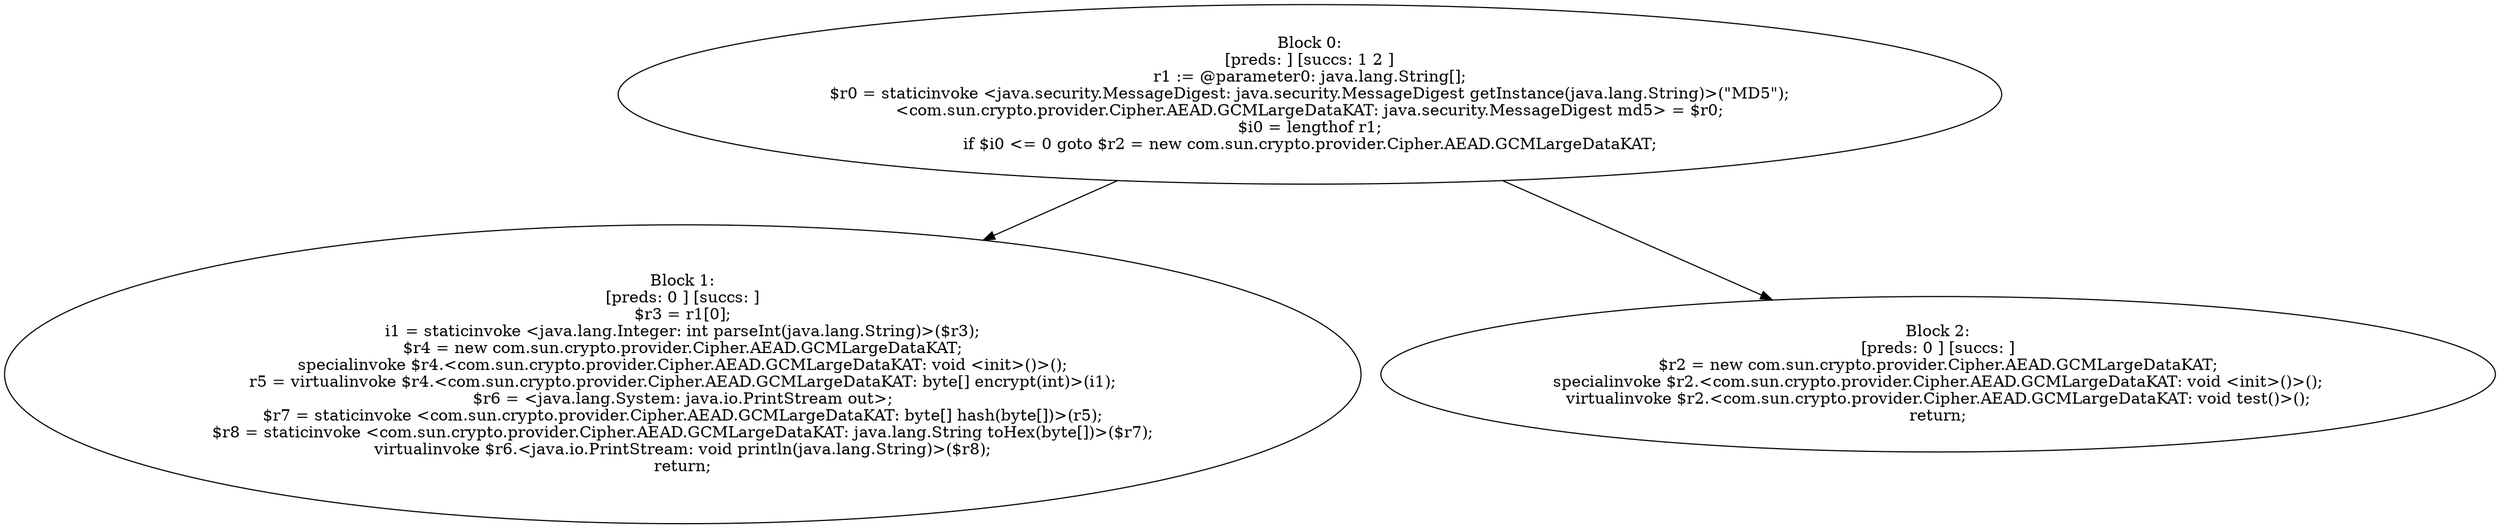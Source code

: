 digraph "unitGraph" {
    "Block 0:
[preds: ] [succs: 1 2 ]
r1 := @parameter0: java.lang.String[];
$r0 = staticinvoke <java.security.MessageDigest: java.security.MessageDigest getInstance(java.lang.String)>(\"MD5\");
<com.sun.crypto.provider.Cipher.AEAD.GCMLargeDataKAT: java.security.MessageDigest md5> = $r0;
$i0 = lengthof r1;
if $i0 <= 0 goto $r2 = new com.sun.crypto.provider.Cipher.AEAD.GCMLargeDataKAT;
"
    "Block 1:
[preds: 0 ] [succs: ]
$r3 = r1[0];
i1 = staticinvoke <java.lang.Integer: int parseInt(java.lang.String)>($r3);
$r4 = new com.sun.crypto.provider.Cipher.AEAD.GCMLargeDataKAT;
specialinvoke $r4.<com.sun.crypto.provider.Cipher.AEAD.GCMLargeDataKAT: void <init>()>();
r5 = virtualinvoke $r4.<com.sun.crypto.provider.Cipher.AEAD.GCMLargeDataKAT: byte[] encrypt(int)>(i1);
$r6 = <java.lang.System: java.io.PrintStream out>;
$r7 = staticinvoke <com.sun.crypto.provider.Cipher.AEAD.GCMLargeDataKAT: byte[] hash(byte[])>(r5);
$r8 = staticinvoke <com.sun.crypto.provider.Cipher.AEAD.GCMLargeDataKAT: java.lang.String toHex(byte[])>($r7);
virtualinvoke $r6.<java.io.PrintStream: void println(java.lang.String)>($r8);
return;
"
    "Block 2:
[preds: 0 ] [succs: ]
$r2 = new com.sun.crypto.provider.Cipher.AEAD.GCMLargeDataKAT;
specialinvoke $r2.<com.sun.crypto.provider.Cipher.AEAD.GCMLargeDataKAT: void <init>()>();
virtualinvoke $r2.<com.sun.crypto.provider.Cipher.AEAD.GCMLargeDataKAT: void test()>();
return;
"
    "Block 0:
[preds: ] [succs: 1 2 ]
r1 := @parameter0: java.lang.String[];
$r0 = staticinvoke <java.security.MessageDigest: java.security.MessageDigest getInstance(java.lang.String)>(\"MD5\");
<com.sun.crypto.provider.Cipher.AEAD.GCMLargeDataKAT: java.security.MessageDigest md5> = $r0;
$i0 = lengthof r1;
if $i0 <= 0 goto $r2 = new com.sun.crypto.provider.Cipher.AEAD.GCMLargeDataKAT;
"->"Block 1:
[preds: 0 ] [succs: ]
$r3 = r1[0];
i1 = staticinvoke <java.lang.Integer: int parseInt(java.lang.String)>($r3);
$r4 = new com.sun.crypto.provider.Cipher.AEAD.GCMLargeDataKAT;
specialinvoke $r4.<com.sun.crypto.provider.Cipher.AEAD.GCMLargeDataKAT: void <init>()>();
r5 = virtualinvoke $r4.<com.sun.crypto.provider.Cipher.AEAD.GCMLargeDataKAT: byte[] encrypt(int)>(i1);
$r6 = <java.lang.System: java.io.PrintStream out>;
$r7 = staticinvoke <com.sun.crypto.provider.Cipher.AEAD.GCMLargeDataKAT: byte[] hash(byte[])>(r5);
$r8 = staticinvoke <com.sun.crypto.provider.Cipher.AEAD.GCMLargeDataKAT: java.lang.String toHex(byte[])>($r7);
virtualinvoke $r6.<java.io.PrintStream: void println(java.lang.String)>($r8);
return;
";
    "Block 0:
[preds: ] [succs: 1 2 ]
r1 := @parameter0: java.lang.String[];
$r0 = staticinvoke <java.security.MessageDigest: java.security.MessageDigest getInstance(java.lang.String)>(\"MD5\");
<com.sun.crypto.provider.Cipher.AEAD.GCMLargeDataKAT: java.security.MessageDigest md5> = $r0;
$i0 = lengthof r1;
if $i0 <= 0 goto $r2 = new com.sun.crypto.provider.Cipher.AEAD.GCMLargeDataKAT;
"->"Block 2:
[preds: 0 ] [succs: ]
$r2 = new com.sun.crypto.provider.Cipher.AEAD.GCMLargeDataKAT;
specialinvoke $r2.<com.sun.crypto.provider.Cipher.AEAD.GCMLargeDataKAT: void <init>()>();
virtualinvoke $r2.<com.sun.crypto.provider.Cipher.AEAD.GCMLargeDataKAT: void test()>();
return;
";
}

